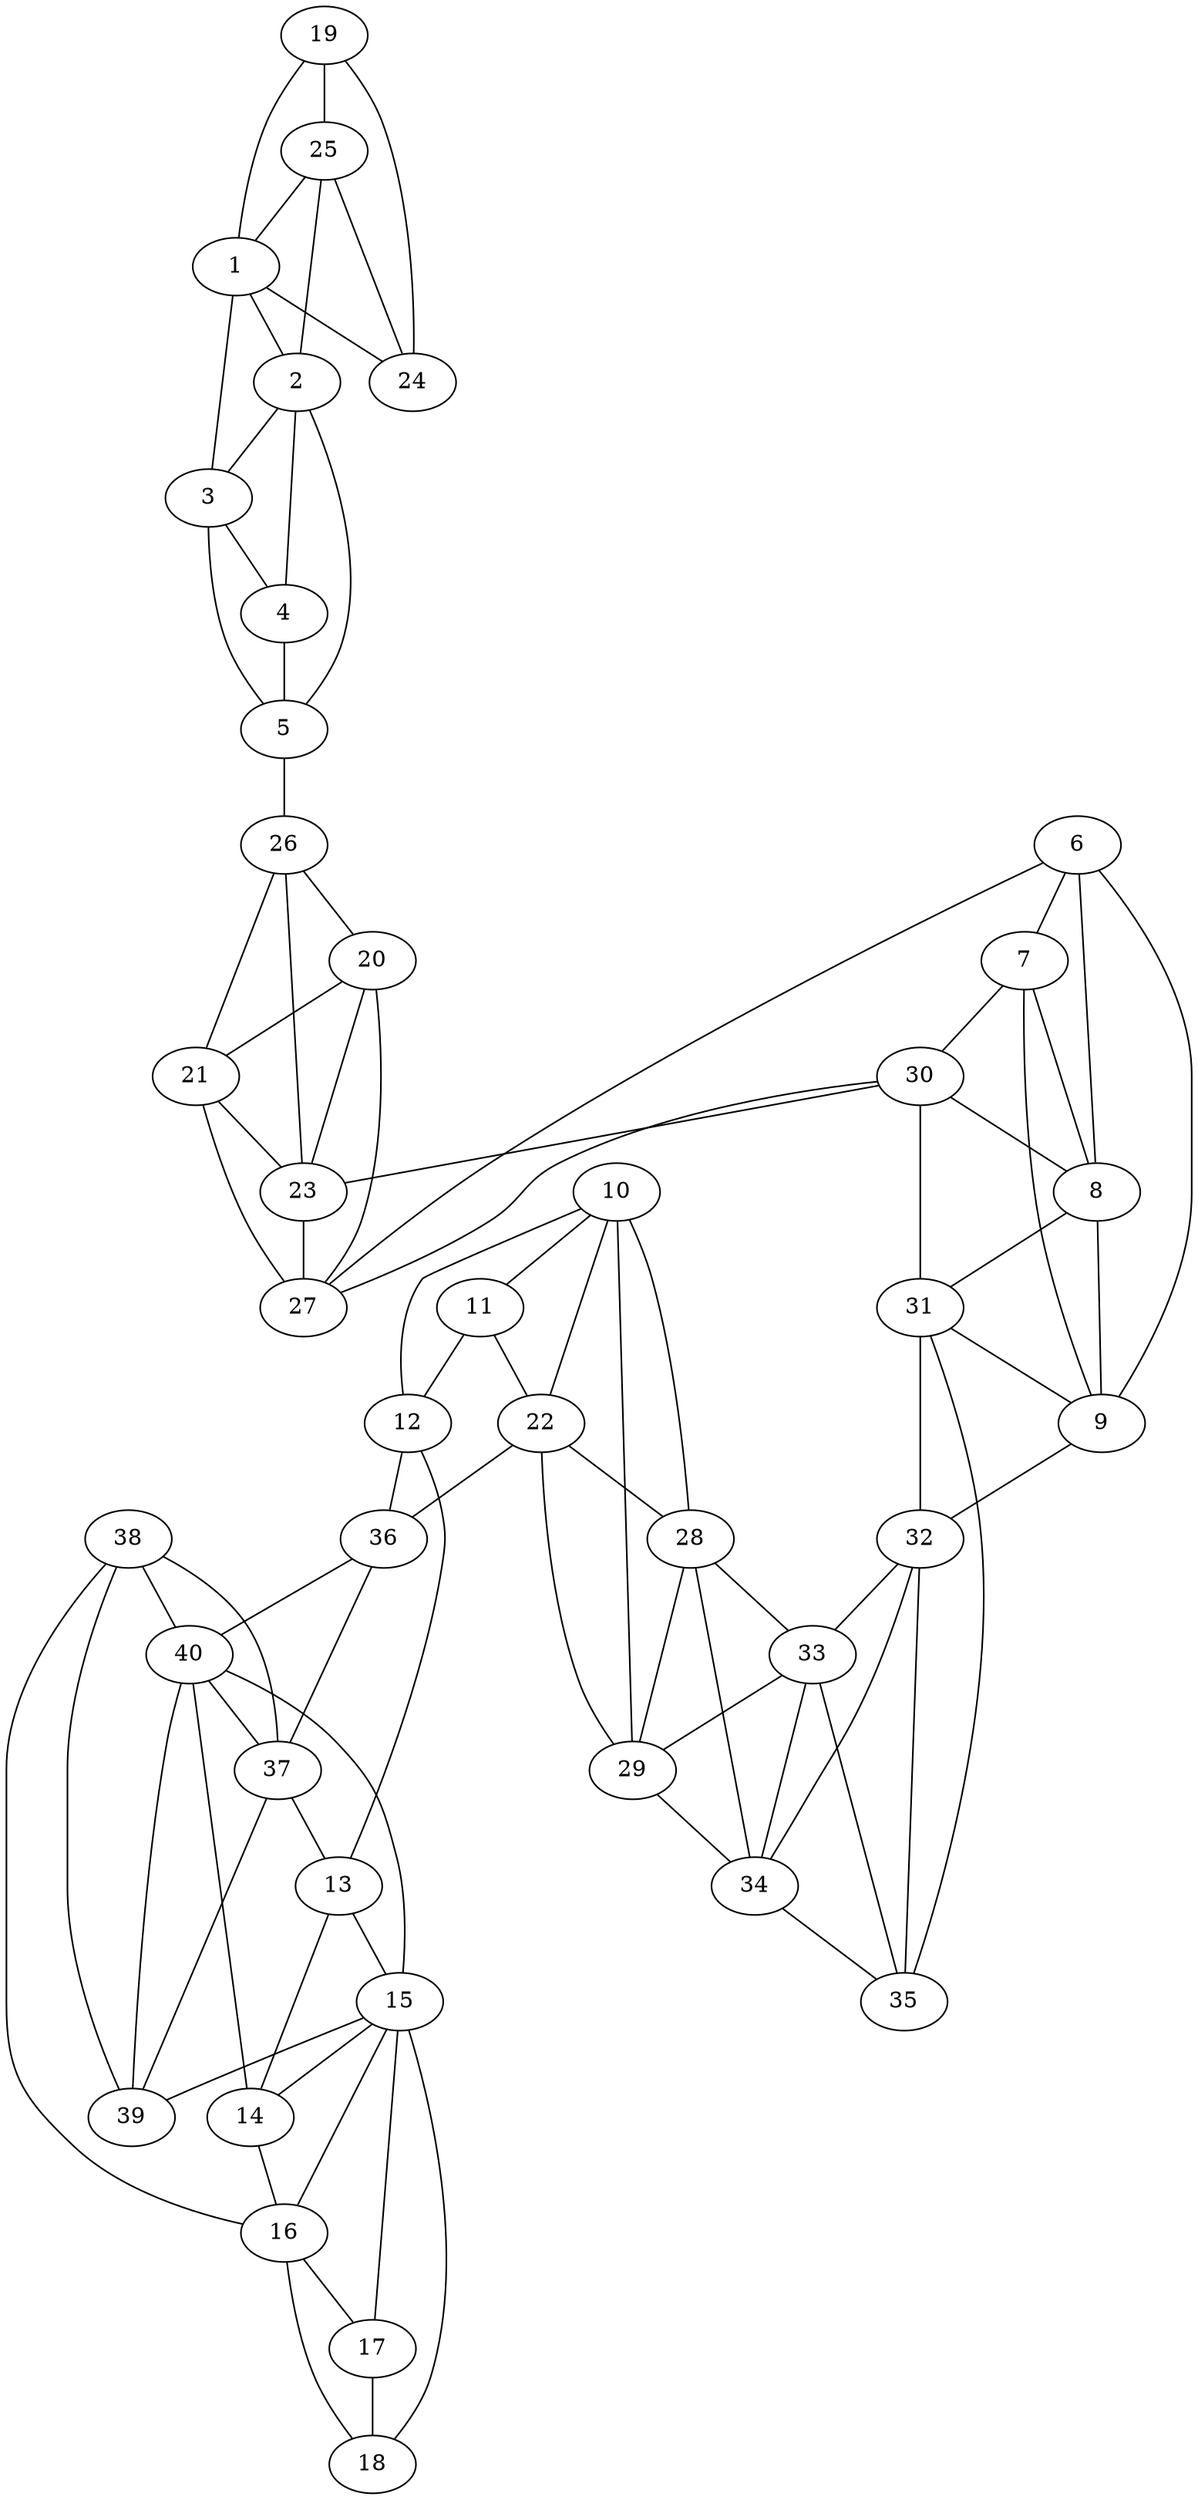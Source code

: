 graph pdb1bwc {
	1	 [aaLength=12,
		sequence=SGGLASARRAAE,
		type=0];
	2	 [aaLength=5,
		sequence=GTCVN,
		type=0];
	1 -- 2	 [distance0="29.08354",
		frequency=1,
		type0=1];
	3	 [aaLength=18,
		sequence=CVPKKVMWNTAVHSEFMH,
		type=0];
	1 -- 3	 [distance0="40.43764",
		frequency=1,
		type0=2];
	24	 [aaLength=4,
		sequence=YLVI,
		type=1];
	1 -- 24	 [distance0="62.86721",
		frequency=1,
		type0=3];
	2 -- 3	 [distance0="14.39642",
		distance1="2.0",
		frequency=2,
		type0=1,
		type1=4];
	4	 [aaLength=3,
		sequence=ADY,
		type=0];
	2 -- 4	 [distance0="36.48638",
		frequency=1,
		type0=3];
	3 -- 4	 [distance0="23.30381",
		distance1="2.0",
		frequency=2,
		type0=2,
		type1=4];
	5	 [aaLength=25,
		sequence=WRVIKEKRDAYVSRLNAIYQNNLTK,
		type=0];
	4 -- 5	 [distance0="20.01203",
		distance1="10.0",
		frequency=2,
		type0=1,
		type1=4];
	5 -- 2	 [distance0="41.19461",
		frequency=1,
		type0=3];
	5 -- 3	 [distance0="33.22983",
		frequency=1,
		type0=2];
	26	 [aaLength=4,
		sequence=EIIR,
		type=1];
	5 -- 26	 [distance0="3.0",
		frequency=1,
		type0=4];
	6	 [aaLength=3,
		sequence=ASL,
		type=0];
	7	 [aaLength=6,
		sequence=SDGFFQ,
		type=0];
	6 -- 7	 [distance0="13.06391",
		distance1="3.0",
		frequency=2,
		type0=1,
		type1=4];
	8	 [aaLength=13,
		sequence=YIAVEMAGILSAL,
		type=0];
	6 -- 8	 [distance0="30.46689",
		frequency=1,
		type0=2];
	27	 [aaLength=3,
		sequence=GMP,
		type=1];
	6 -- 27	 [distance0="56.72466",
		frequency=1,
		type0=3];
	30	 [aaLength=5,
		sequence=RSVIV,
		type=1];
	7 -- 30	 [distance0="6.0",
		frequency=1,
		type0=4];
	8 -- 7	 [distance0="20.47938",
		frequency=1,
		type0=1];
	31	 [aaLength=5,
		sequence=KTSLM,
		type=1];
	8 -- 31	 [distance0="2.0",
		frequency=1,
		type0=4];
	9	 [aaLength=13,
		sequence=SMISTNCTEELEN,
		type=0];
	9 -- 6	 [distance0="60.80419",
		frequency=1,
		type0=3];
	9 -- 7	 [distance0="52.34433",
		frequency=1,
		type0=2];
	9 -- 8	 [distance0="32.1459",
		frequency=1,
		type0=1];
	32	 [aaLength=3,
		sequence=EVL,
		type=1];
	9 -- 32	 [distance0="3.0",
		frequency=1,
		type0=4];
	10	 [aaLength=3,
		sequence=LNK,
		type=0];
	11	 [aaLength=4,
		sequence=GDVC,
		type=0];
	10 -- 11	 [distance0="34.02858",
		frequency=1,
		type0=1];
	22	 [aaLength=3,
		sequence=IYA,
		type=1];
	10 -- 22	 [distance0="23.0",
		frequency=1,
		type0=4];
	28	 [aaLength=3,
		sequence=RVP,
		type=1];
	10 -- 28	 [distance0="39.87489",
		frequency=1,
		type0=2];
	29	 [aaLength=4,
		sequence=CLLW,
		type=1];
	10 -- 29	 [distance0="42.01198",
		frequency=1,
		type0=3];
	12	 [aaLength=16,
		sequence=TPVAIAAGRKLAHRLF,
		type=0];
	11 -- 12	 [distance0="13.59415",
		distance1="5.0",
		frequency=2,
		type0=1,
		type1=4];
	11 -- 22	 [distance0="55.04696",
		frequency=1,
		type0=3];
	13	 [aaLength=8,
		sequence=EDEAIHKY,
		type=0];
	12 -- 13	 [distance0="45.40726",
		frequency=1,
		type0=3];
	12 -- 10	 [distance0="45.32124",
		frequency=1,
		type0=2];
	36	 [aaLength=3,
		sequence=TVV,
		type=1];
	12 -- 36	 [distance0="14.0",
		frequency=1,
		type0=4];
	14	 [aaLength=3,
		sequence=IEN,
		type=0];
	13 -- 14	 [distance0="10.37958",
		distance1="1.0",
		frequency=2,
		type0=1,
		type1=4];
	15	 [aaLength=5,
		sequence=MYHAV,
		type=0];
	13 -- 15	 [distance0="39.74414",
		frequency=1,
		type0=2];
	16	 [aaLength=13,
		sequence=CDEMLQGFAVAVK,
		type=0];
	14 -- 16	 [distance0="51.47288",
		frequency=1,
		type0=3];
	40	 [aaLength=8,
		sequence=VKTYSTSF,
		type=1];
	14 -- 40	 [distance0="0.0",
		frequency=1,
		type0=5];
	15 -- 16	 [distance0="39.68301",
		frequency=1,
		type0=2];
	15 -- 14	 [distance0="39.44465",
		frequency=1,
		type0=1];
	39	 [aaLength=8,
		sequence=CVMKMVCA,
		type=1];
	15 -- 39	 [distance0="6.0",
		frequency=1,
		type0=4];
	18	 [aaLength=5,
		sequence=SEELV,
		type=0];
	16 -- 18	 [distance0="31.30188",
		frequency=1,
		type0=2];
	17	 [aaLength=5,
		sequence=KADFD,
		type=0];
	16 -- 17	 [distance0="19.45102",
		distance1="4.0",
		frequency=2,
		type0=1,
		type1=4];
	17 -- 18	 [distance0="19.43663",
		distance1="9.0",
		frequency=2,
		type0=1,
		type1=4];
	17 -- 15	 [distance0="59.02647",
		frequency=1,
		type0=3];
	18 -- 15	 [distance0="66.99905",
		frequency=1,
		type0=3];
	19	 [aaLength=3,
		sequence=ASY,
		type=1];
	19 -- 1	 [distance0="63.43726",
		frequency=1,
		type0=3];
	25	 [aaLength=5,
		sequence=AAVVE,
		type=1];
	19 -- 25	 [distance0="27.0",
		frequency=1,
		type0=2];
	19 -- 24	 [distance0="4.0",
		distance1="1.0",
		frequency=2,
		type0=1,
		type1=4];
	20	 [aaLength=5,
		sequence=KKYTA,
		type=1];
	21	 [aaLength=4,
		sequence=TIEV,
		type=1];
	20 -- 21	 [distance0="6.0",
		frequency=1,
		type0=1];
	23	 [aaLength=3,
		sequence=ILI,
		type=1];
	20 -- 23	 [distance0="7.0",
		distance1="2.0",
		frequency=2,
		type0=2,
		type1=4];
	21 -- 23	 [distance0="13.0",
		frequency=1,
		type0=2];
	22 -- 28	 [distance0="35.0",
		frequency=1,
		type0=1];
	22 -- 29	 [distance0="42.0",
		frequency=1,
		type0=2];
	22 -- 36	 [distance0="43.0",
		frequency=1,
		type0=3];
	23 -- 27	 [distance0="6.0",
		distance1="3.0",
		frequency=2,
		type0=1,
		type1=4];
	25 -- 1	 [distance0="64.49253",
		frequency=1,
		type0=3];
	25 -- 2	 [distance0="5.0",
		frequency=1,
		type0=4];
	25 -- 24	 [distance0="23.0",
		frequency=1,
		type0=1];
	26 -- 20	 [distance0="21.0",
		frequency=1,
		type0=2];
	26 -- 21	 [distance0="15.0",
		distance1="11.0",
		frequency=2,
		type0=1,
		type1=4];
	26 -- 23	 [distance0="28.0",
		frequency=1,
		type0=3];
	27 -- 20	 [distance0="13.0",
		frequency=1,
		type0=2];
	27 -- 21	 [distance0="19.0",
		frequency=1,
		type0=3];
	28 -- 29	 [distance0="7.0",
		frequency=1,
		type0=1];
	33	 [aaLength=5,
		sequence=VMTMI,
		type=1];
	28 -- 33	 [distance0="16.0",
		frequency=1,
		type0=2];
	34	 [aaLength=8,
		sequence=GLEVSMVT,
		type=1];
	28 -- 34	 [distance0="31.0",
		frequency=1,
		type0=3];
	29 -- 34	 [distance0="24.0",
		frequency=1,
		type0=3];
	30 -- 8	 [distance0="3.0",
		frequency=1,
		type0=4];
	30 -- 23	 [distance0="37.0",
		frequency=1,
		type0=3];
	30 -- 27	 [distance0="31.0",
		frequency=1,
		type0=2];
	30 -- 31	 [distance0="23.0",
		frequency=1,
		type0=1];
	31 -- 9	 [distance0="11.0",
		frequency=1,
		type0=4];
	31 -- 32	 [distance0="32.0",
		frequency=1,
		type0=2];
	35	 [aaLength=9,
		sequence=SQVKEVKKT,
		type=1];
	31 -- 35	 [distance0="37.0",
		frequency=1,
		type0=3];
	32 -- 33	 [distance0="31.0",
		frequency=1,
		type0=3];
	32 -- 34	 [distance0="16.0",
		frequency=1,
		type0=2];
	32 -- 35	 [distance0="5.0",
		distance1="2.0",
		frequency=2,
		type0=1,
		type1=4];
	33 -- 29	 [distance0="9.0",
		distance1="4.0",
		frequency=2,
		type0=1,
		type1=4];
	33 -- 34	 [distance0="15.0",
		frequency=1,
		type0=2];
	34 -- 35	 [distance0="11.0",
		frequency=1,
		type0=1];
	35 -- 33	 [distance0="26.0",
		frequency=1,
		type0=3];
	37	 [aaLength=5,
		sequence=IGTVG,
		type=1];
	36 -- 37	 [distance0="8.0",
		distance1="5.0",
		frequency=2,
		type0=1,
		type1=4];
	36 -- 40	 [distance0="27.0",
		frequency=1,
		type0=2];
	37 -- 13	 [distance0="2.0",
		frequency=1,
		type0=4];
	37 -- 39	 [distance0="40.0",
		frequency=1,
		type0=3];
	38	 [aaLength=8,
		sequence=KVVGIHMQ,
		type=1];
	38 -- 16	 [distance0="3.0",
		frequency=1,
		type0=4];
	38 -- 37	 [distance0="52.0",
		frequency=1,
		type0=3];
	38 -- 39	 [distance0="12.0",
		frequency=1,
		type0=1];
	38 -- 40	 [distance0="33.0",
		frequency=1,
		type0=2];
	39 -- 40	 [distance0="21.0",
		frequency=1,
		type0=2];
	40 -- 15	 [distance0="2.0",
		frequency=1,
		type0=4];
	40 -- 37	 [distance0="19.0",
		frequency=1,
		type0=1];
}
